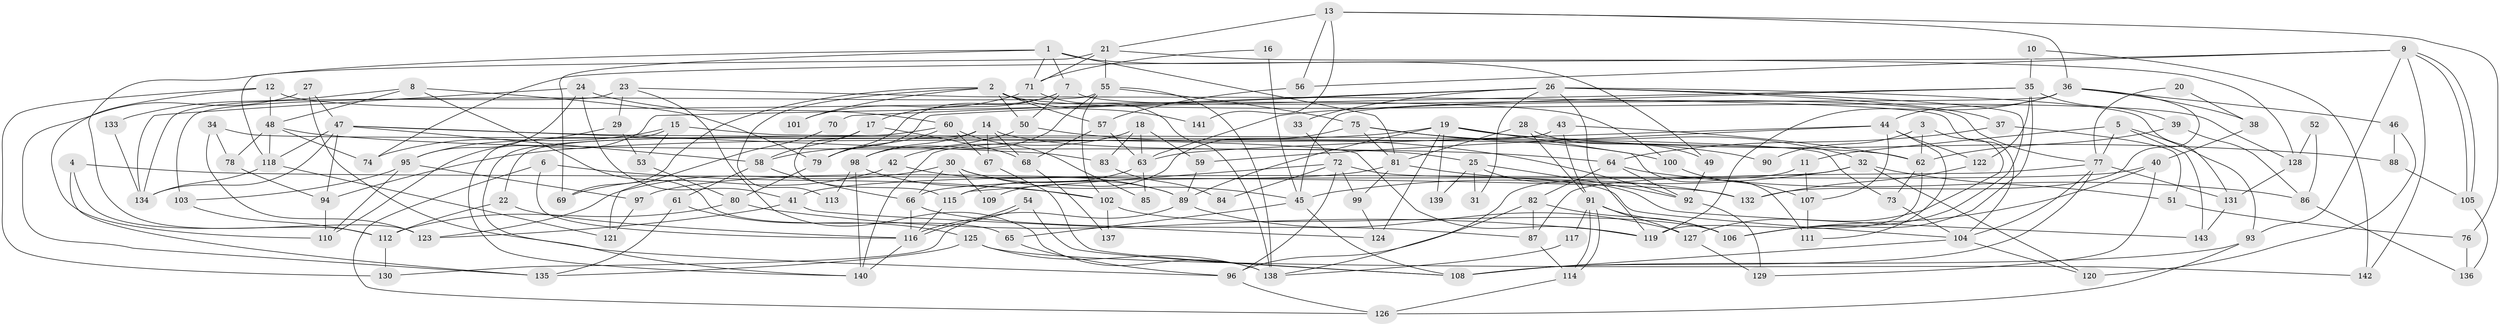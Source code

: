 // coarse degree distribution, {8: 0.041237113402061855, 7: 0.13402061855670103, 3: 0.20618556701030927, 5: 0.14432989690721648, 4: 0.16494845360824742, 6: 0.15463917525773196, 2: 0.1134020618556701, 12: 0.010309278350515464, 10: 0.020618556701030927, 9: 0.010309278350515464}
// Generated by graph-tools (version 1.1) at 2025/24/03/03/25 07:24:02]
// undirected, 143 vertices, 286 edges
graph export_dot {
graph [start="1"]
  node [color=gray90,style=filled];
  1;
  2;
  3;
  4;
  5;
  6;
  7;
  8;
  9;
  10;
  11;
  12;
  13;
  14;
  15;
  16;
  17;
  18;
  19;
  20;
  21;
  22;
  23;
  24;
  25;
  26;
  27;
  28;
  29;
  30;
  31;
  32;
  33;
  34;
  35;
  36;
  37;
  38;
  39;
  40;
  41;
  42;
  43;
  44;
  45;
  46;
  47;
  48;
  49;
  50;
  51;
  52;
  53;
  54;
  55;
  56;
  57;
  58;
  59;
  60;
  61;
  62;
  63;
  64;
  65;
  66;
  67;
  68;
  69;
  70;
  71;
  72;
  73;
  74;
  75;
  76;
  77;
  78;
  79;
  80;
  81;
  82;
  83;
  84;
  85;
  86;
  87;
  88;
  89;
  90;
  91;
  92;
  93;
  94;
  95;
  96;
  97;
  98;
  99;
  100;
  101;
  102;
  103;
  104;
  105;
  106;
  107;
  108;
  109;
  110;
  111;
  112;
  113;
  114;
  115;
  116;
  117;
  118;
  119;
  120;
  121;
  122;
  123;
  124;
  125;
  126;
  127;
  128;
  129;
  130;
  131;
  132;
  133;
  134;
  135;
  136;
  137;
  138;
  139;
  140;
  141;
  142;
  143;
  1 -- 49;
  1 -- 123;
  1 -- 7;
  1 -- 69;
  1 -- 71;
  1 -- 81;
  2 -- 50;
  2 -- 57;
  2 -- 69;
  2 -- 101;
  2 -- 113;
  2 -- 128;
  2 -- 141;
  3 -- 62;
  3 -- 127;
  3 -- 90;
  4 -- 135;
  4 -- 112;
  4 -- 132;
  5 -- 143;
  5 -- 11;
  5 -- 77;
  5 -- 93;
  6 -- 102;
  6 -- 126;
  6 -- 116;
  7 -- 77;
  7 -- 17;
  7 -- 50;
  7 -- 79;
  8 -- 79;
  8 -- 65;
  8 -- 48;
  8 -- 133;
  9 -- 105;
  9 -- 105;
  9 -- 93;
  9 -- 56;
  9 -- 74;
  9 -- 142;
  10 -- 35;
  10 -- 142;
  11 -- 107;
  11 -- 138;
  12 -- 48;
  12 -- 130;
  12 -- 100;
  12 -- 110;
  13 -- 21;
  13 -- 76;
  13 -- 36;
  13 -- 56;
  13 -- 141;
  14 -- 67;
  14 -- 98;
  14 -- 22;
  14 -- 25;
  14 -- 68;
  15 -- 140;
  15 -- 73;
  15 -- 53;
  15 -- 74;
  16 -- 45;
  16 -- 71;
  17 -- 68;
  17 -- 58;
  17 -- 115;
  18 -- 59;
  18 -- 63;
  18 -- 42;
  18 -- 83;
  19 -- 89;
  19 -- 94;
  19 -- 32;
  19 -- 88;
  19 -- 111;
  19 -- 124;
  19 -- 139;
  20 -- 38;
  20 -- 77;
  21 -- 71;
  21 -- 118;
  21 -- 55;
  21 -- 128;
  22 -- 116;
  22 -- 112;
  23 -- 104;
  23 -- 134;
  23 -- 29;
  23 -- 138;
  24 -- 60;
  24 -- 41;
  24 -- 95;
  24 -- 134;
  25 -- 92;
  25 -- 31;
  25 -- 139;
  25 -- 143;
  26 -- 106;
  26 -- 79;
  26 -- 31;
  26 -- 33;
  26 -- 37;
  26 -- 70;
  26 -- 119;
  26 -- 131;
  27 -- 47;
  27 -- 96;
  27 -- 135;
  28 -- 81;
  28 -- 91;
  28 -- 49;
  29 -- 95;
  29 -- 53;
  30 -- 45;
  30 -- 66;
  30 -- 89;
  30 -- 109;
  30 -- 123;
  32 -- 66;
  32 -- 45;
  32 -- 51;
  32 -- 120;
  33 -- 72;
  34 -- 78;
  34 -- 119;
  34 -- 123;
  35 -- 122;
  35 -- 106;
  35 -- 39;
  35 -- 63;
  35 -- 110;
  36 -- 44;
  36 -- 38;
  36 -- 45;
  36 -- 46;
  36 -- 119;
  36 -- 132;
  37 -- 64;
  37 -- 51;
  38 -- 40;
  39 -- 62;
  39 -- 86;
  40 -- 41;
  40 -- 106;
  40 -- 129;
  41 -- 124;
  41 -- 123;
  42 -- 69;
  42 -- 89;
  43 -- 140;
  43 -- 62;
  43 -- 91;
  44 -- 63;
  44 -- 107;
  44 -- 59;
  44 -- 111;
  44 -- 122;
  45 -- 65;
  45 -- 108;
  46 -- 120;
  46 -- 88;
  47 -- 58;
  47 -- 134;
  47 -- 62;
  47 -- 83;
  47 -- 94;
  47 -- 118;
  48 -- 74;
  48 -- 64;
  48 -- 78;
  48 -- 118;
  49 -- 92;
  50 -- 58;
  50 -- 92;
  51 -- 76;
  52 -- 128;
  52 -- 86;
  53 -- 80;
  54 -- 116;
  54 -- 116;
  54 -- 108;
  55 -- 103;
  55 -- 75;
  55 -- 98;
  55 -- 102;
  55 -- 138;
  56 -- 57;
  57 -- 63;
  57 -- 68;
  58 -- 66;
  58 -- 61;
  59 -- 89;
  60 -- 140;
  60 -- 79;
  60 -- 67;
  60 -- 85;
  61 -- 125;
  61 -- 135;
  62 -- 119;
  62 -- 73;
  63 -- 115;
  63 -- 85;
  64 -- 92;
  64 -- 82;
  64 -- 86;
  65 -- 96;
  66 -- 116;
  66 -- 87;
  67 -- 108;
  68 -- 137;
  70 -- 121;
  71 -- 138;
  71 -- 101;
  72 -- 104;
  72 -- 115;
  72 -- 84;
  72 -- 96;
  72 -- 99;
  73 -- 104;
  75 -- 81;
  75 -- 90;
  75 -- 100;
  75 -- 109;
  76 -- 136;
  77 -- 131;
  77 -- 87;
  77 -- 104;
  77 -- 108;
  78 -- 94;
  79 -- 80;
  80 -- 119;
  80 -- 112;
  81 -- 132;
  81 -- 97;
  81 -- 99;
  82 -- 87;
  82 -- 96;
  82 -- 106;
  83 -- 84;
  86 -- 136;
  87 -- 114;
  88 -- 105;
  89 -- 127;
  89 -- 130;
  91 -- 114;
  91 -- 114;
  91 -- 106;
  91 -- 117;
  91 -- 127;
  92 -- 129;
  93 -- 108;
  93 -- 126;
  94 -- 110;
  95 -- 110;
  95 -- 97;
  95 -- 103;
  96 -- 126;
  97 -- 121;
  98 -- 102;
  98 -- 113;
  98 -- 140;
  99 -- 124;
  100 -- 107;
  102 -- 106;
  102 -- 137;
  103 -- 112;
  104 -- 108;
  104 -- 120;
  105 -- 136;
  107 -- 111;
  112 -- 130;
  114 -- 126;
  115 -- 116;
  116 -- 140;
  117 -- 138;
  118 -- 121;
  118 -- 134;
  122 -- 132;
  125 -- 138;
  125 -- 135;
  125 -- 142;
  127 -- 129;
  128 -- 131;
  131 -- 143;
  133 -- 134;
}

